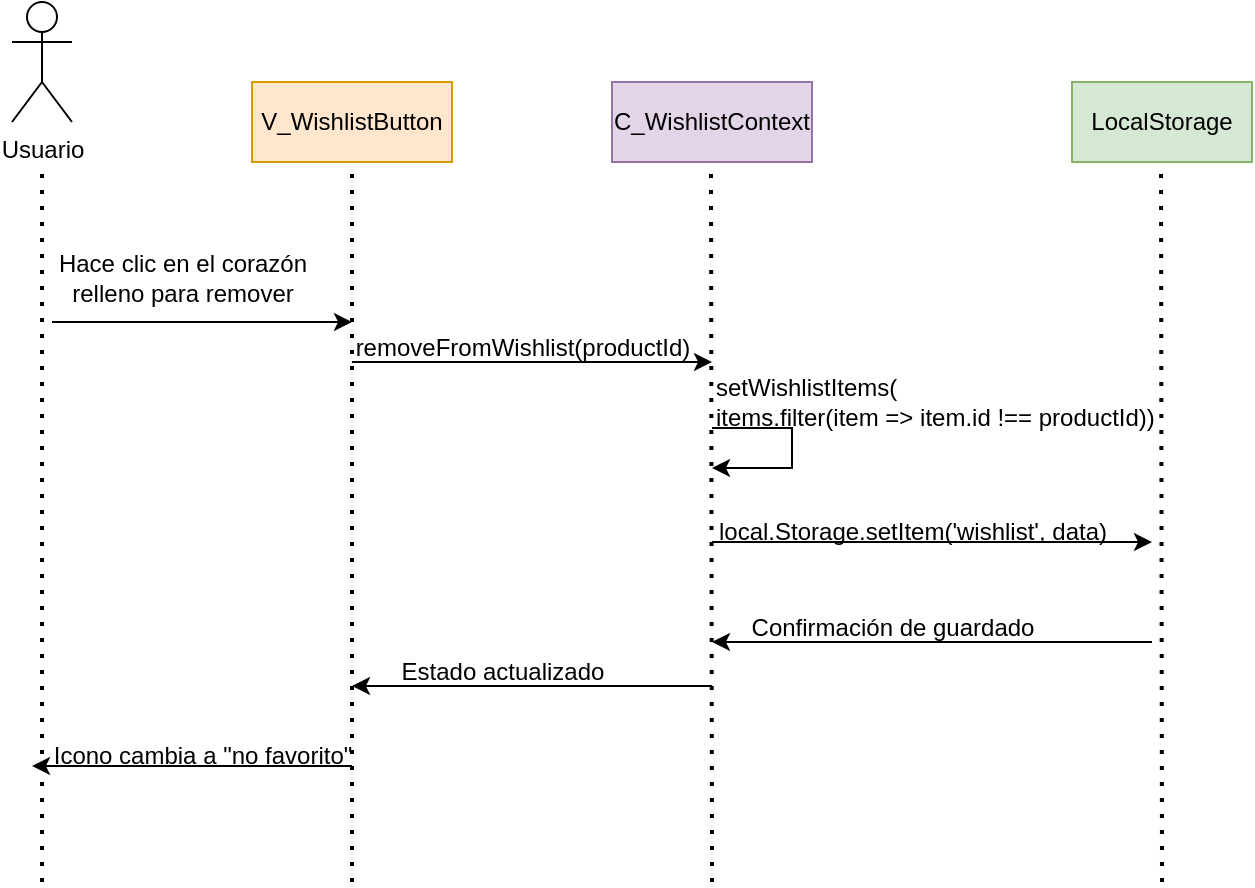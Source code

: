 <mxfile version="28.2.5">
  <diagram name="Página-1" id="rrR3JAVCXO4Lsw-wPT3y">
    <mxGraphModel dx="1214" dy="624" grid="1" gridSize="10" guides="1" tooltips="1" connect="1" arrows="1" fold="1" page="1" pageScale="1" pageWidth="827" pageHeight="1169" math="0" shadow="0">
      <root>
        <mxCell id="0" />
        <mxCell id="1" parent="0" />
        <mxCell id="-4wxRqZX8vaEymhzz5Xd-1" value="Usuario" style="shape=umlActor;verticalLabelPosition=bottom;verticalAlign=top;html=1;outlineConnect=0;" vertex="1" parent="1">
          <mxGeometry x="450" y="40" width="30" height="60" as="geometry" />
        </mxCell>
        <mxCell id="-4wxRqZX8vaEymhzz5Xd-3" value="V_WishlistButton" style="rounded=0;whiteSpace=wrap;html=1;fillColor=#ffe6cc;strokeColor=#d79b00;" vertex="1" parent="1">
          <mxGeometry x="570" y="80" width="100" height="40" as="geometry" />
        </mxCell>
        <mxCell id="-4wxRqZX8vaEymhzz5Xd-4" value="C_WishlistContext" style="rounded=0;whiteSpace=wrap;html=1;fillColor=#e1d5e7;strokeColor=#9673a6;" vertex="1" parent="1">
          <mxGeometry x="750" y="80" width="100" height="40" as="geometry" />
        </mxCell>
        <mxCell id="-4wxRqZX8vaEymhzz5Xd-5" value="LocalStorage" style="rounded=0;whiteSpace=wrap;html=1;fillColor=#d5e8d4;strokeColor=#82b366;" vertex="1" parent="1">
          <mxGeometry x="980" y="80" width="90" height="40" as="geometry" />
        </mxCell>
        <mxCell id="-4wxRqZX8vaEymhzz5Xd-7" value="" style="endArrow=none;dashed=1;html=1;dashPattern=1 3;strokeWidth=2;rounded=0;entryX=0.5;entryY=1;entryDx=0;entryDy=0;" edge="1" parent="1">
          <mxGeometry width="50" height="50" relative="1" as="geometry">
            <mxPoint x="465" y="480" as="sourcePoint" />
            <mxPoint x="465" y="120" as="targetPoint" />
          </mxGeometry>
        </mxCell>
        <mxCell id="-4wxRqZX8vaEymhzz5Xd-8" value="" style="endArrow=none;dashed=1;html=1;dashPattern=1 3;strokeWidth=2;rounded=0;entryX=0.5;entryY=1;entryDx=0;entryDy=0;" edge="1" parent="1">
          <mxGeometry width="50" height="50" relative="1" as="geometry">
            <mxPoint x="620" y="480" as="sourcePoint" />
            <mxPoint x="620" y="120" as="targetPoint" />
          </mxGeometry>
        </mxCell>
        <mxCell id="-4wxRqZX8vaEymhzz5Xd-9" value="" style="endArrow=none;dashed=1;html=1;dashPattern=1 3;strokeWidth=2;rounded=0;entryX=0.5;entryY=1;entryDx=0;entryDy=0;" edge="1" parent="1">
          <mxGeometry width="50" height="50" relative="1" as="geometry">
            <mxPoint x="800" y="480" as="sourcePoint" />
            <mxPoint x="799.5" y="120" as="targetPoint" />
          </mxGeometry>
        </mxCell>
        <mxCell id="-4wxRqZX8vaEymhzz5Xd-10" value="" style="endArrow=none;dashed=1;html=1;dashPattern=1 3;strokeWidth=2;rounded=0;entryX=0.5;entryY=1;entryDx=0;entryDy=0;" edge="1" parent="1">
          <mxGeometry width="50" height="50" relative="1" as="geometry">
            <mxPoint x="1025" y="480" as="sourcePoint" />
            <mxPoint x="1024.5" y="120" as="targetPoint" />
          </mxGeometry>
        </mxCell>
        <mxCell id="-4wxRqZX8vaEymhzz5Xd-13" value="" style="endArrow=classic;html=1;rounded=0;" edge="1" parent="1">
          <mxGeometry width="50" height="50" relative="1" as="geometry">
            <mxPoint x="470" y="200" as="sourcePoint" />
            <mxPoint x="620" y="200" as="targetPoint" />
          </mxGeometry>
        </mxCell>
        <mxCell id="-4wxRqZX8vaEymhzz5Xd-14" value="Hace clic en el corazón&lt;div&gt;relleno para remover&lt;/div&gt;" style="text;html=1;align=center;verticalAlign=middle;resizable=0;points=[];autosize=1;strokeColor=none;fillColor=none;" vertex="1" parent="1">
          <mxGeometry x="460" y="158" width="150" height="40" as="geometry" />
        </mxCell>
        <mxCell id="-4wxRqZX8vaEymhzz5Xd-15" value="" style="endArrow=classic;html=1;rounded=0;" edge="1" parent="1">
          <mxGeometry width="50" height="50" relative="1" as="geometry">
            <mxPoint x="620" y="220" as="sourcePoint" />
            <mxPoint x="800" y="220" as="targetPoint" />
          </mxGeometry>
        </mxCell>
        <mxCell id="-4wxRqZX8vaEymhzz5Xd-16" value="&lt;font&gt;removeFromWishlist(productId)&lt;/font&gt;" style="text;html=1;align=center;verticalAlign=middle;resizable=0;points=[];autosize=1;strokeColor=none;fillColor=none;" vertex="1" parent="1">
          <mxGeometry x="610" y="198" width="190" height="30" as="geometry" />
        </mxCell>
        <mxCell id="-4wxRqZX8vaEymhzz5Xd-18" value="" style="endArrow=classic;html=1;rounded=0;" edge="1" parent="1">
          <mxGeometry width="50" height="50" relative="1" as="geometry">
            <mxPoint x="800" y="253" as="sourcePoint" />
            <mxPoint x="800" y="273" as="targetPoint" />
            <Array as="points">
              <mxPoint x="840" y="253" />
              <mxPoint x="840" y="273" />
            </Array>
          </mxGeometry>
        </mxCell>
        <mxCell id="-4wxRqZX8vaEymhzz5Xd-20" value="setWishlistItems(&lt;div&gt;items.filter(item =&amp;gt; item.id !== productId))&lt;/div&gt;" style="text;html=1;align=left;verticalAlign=middle;resizable=0;points=[];autosize=1;strokeColor=none;fillColor=none;" vertex="1" parent="1">
          <mxGeometry x="800" y="220" width="240" height="40" as="geometry" />
        </mxCell>
        <mxCell id="-4wxRqZX8vaEymhzz5Xd-21" value="" style="endArrow=classic;html=1;rounded=0;" edge="1" parent="1">
          <mxGeometry width="50" height="50" relative="1" as="geometry">
            <mxPoint x="800" y="310" as="sourcePoint" />
            <mxPoint x="1020" y="310" as="targetPoint" />
          </mxGeometry>
        </mxCell>
        <mxCell id="-4wxRqZX8vaEymhzz5Xd-22" value="local.Storage.setItem(&#39;wishlist&#39;, data)" style="text;html=1;align=center;verticalAlign=middle;resizable=0;points=[];autosize=1;strokeColor=none;fillColor=none;" vertex="1" parent="1">
          <mxGeometry x="790" y="290" width="220" height="30" as="geometry" />
        </mxCell>
        <mxCell id="-4wxRqZX8vaEymhzz5Xd-23" value="" style="endArrow=classic;html=1;rounded=0;" edge="1" parent="1">
          <mxGeometry width="50" height="50" relative="1" as="geometry">
            <mxPoint x="1020" y="360" as="sourcePoint" />
            <mxPoint x="800" y="360" as="targetPoint" />
          </mxGeometry>
        </mxCell>
        <mxCell id="-4wxRqZX8vaEymhzz5Xd-24" value="Confirmación de guardado" style="text;html=1;align=center;verticalAlign=middle;resizable=0;points=[];autosize=1;strokeColor=none;fillColor=none;" vertex="1" parent="1">
          <mxGeometry x="810" y="338" width="160" height="30" as="geometry" />
        </mxCell>
        <mxCell id="-4wxRqZX8vaEymhzz5Xd-25" value="" style="endArrow=classic;html=1;rounded=0;" edge="1" parent="1">
          <mxGeometry width="50" height="50" relative="1" as="geometry">
            <mxPoint x="800" y="382" as="sourcePoint" />
            <mxPoint x="620" y="382" as="targetPoint" />
          </mxGeometry>
        </mxCell>
        <mxCell id="-4wxRqZX8vaEymhzz5Xd-26" value="Estado actualizado" style="text;html=1;align=center;verticalAlign=middle;resizable=0;points=[];autosize=1;strokeColor=none;fillColor=none;" vertex="1" parent="1">
          <mxGeometry x="635" y="360" width="120" height="30" as="geometry" />
        </mxCell>
        <mxCell id="-4wxRqZX8vaEymhzz5Xd-27" value="" style="endArrow=classic;html=1;rounded=0;" edge="1" parent="1">
          <mxGeometry width="50" height="50" relative="1" as="geometry">
            <mxPoint x="620" y="422" as="sourcePoint" />
            <mxPoint x="460" y="422" as="targetPoint" />
          </mxGeometry>
        </mxCell>
        <mxCell id="-4wxRqZX8vaEymhzz5Xd-28" value="Icono cambia a &quot;no favorito&quot;" style="text;html=1;align=center;verticalAlign=middle;resizable=0;points=[];autosize=1;strokeColor=none;fillColor=none;" vertex="1" parent="1">
          <mxGeometry x="460" y="402" width="170" height="30" as="geometry" />
        </mxCell>
      </root>
    </mxGraphModel>
  </diagram>
</mxfile>
